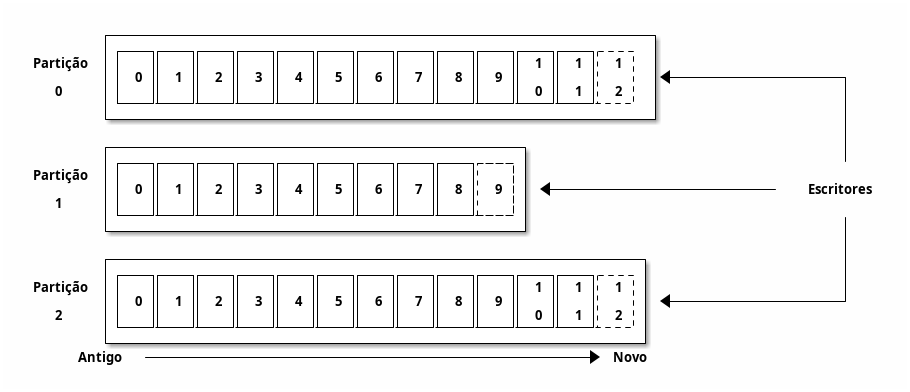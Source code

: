@startditaa
        +------------------------------------------------------+
        |+---+---+---+---+---+---+---+---+---+---+---+---+---+ |
Partição||   |   |   |   |   |   |   |   |   |   | 1 | 1 | 1 | |
        || 0 | 1 | 2 | 3 | 4 | 5 | 6 | 7 | 8 | 9 |   |   |   : |<-----------------+
   0    ||   |   |   |   |   |   |   |   |   |   | 0 | 1 | 2 | |                  |
        |+---+---+---+---+---+---+---+---+---+---+---+---+---+ |                  |
        +------------------------------------------------------+                  |
                                                                                  |
        +-----------------------------------------+                               |
        |+---+---+---+---+---+---+---+---+---+---+|                               |
Partição||   |   |   |   |   |   |   |   |   |   ||
        || 0 | 1 | 2 | 3 | 4 | 5 | 6 | 7 | 8 | 9 :| <----------------------- Escritores
   1    ||   |   |   |   |   |   |   |   |   |   ||
        |+---+---+---+---+---+---+---+---+---+---+|                               |
        +-----------------------------------------+                               |
                                                                                  |
        +-----------------------------------------------------+                   |
        |+---+---+---+---+---+---+---+---+---+---+---+---+---+|                   |
Partição||   |   |   |   |   |   |   |   |   |   | 1 | 1 | 1 ||                   |
        || 0 | 1 | 2 | 3 | 4 | 5 | 6 | 7 | 8 | 9 |   |   |   :| <-----------------+
   2    ||   |   |   |   |   |   |   |   |   |   | 0 | 1 | 2 ||
        |+---+---+---+---+---+---+---+---+---+---+---+---+---+|
        +-----------------------------------------------------+

     Antigo ---------------------------------------------> Novo
@endditaa